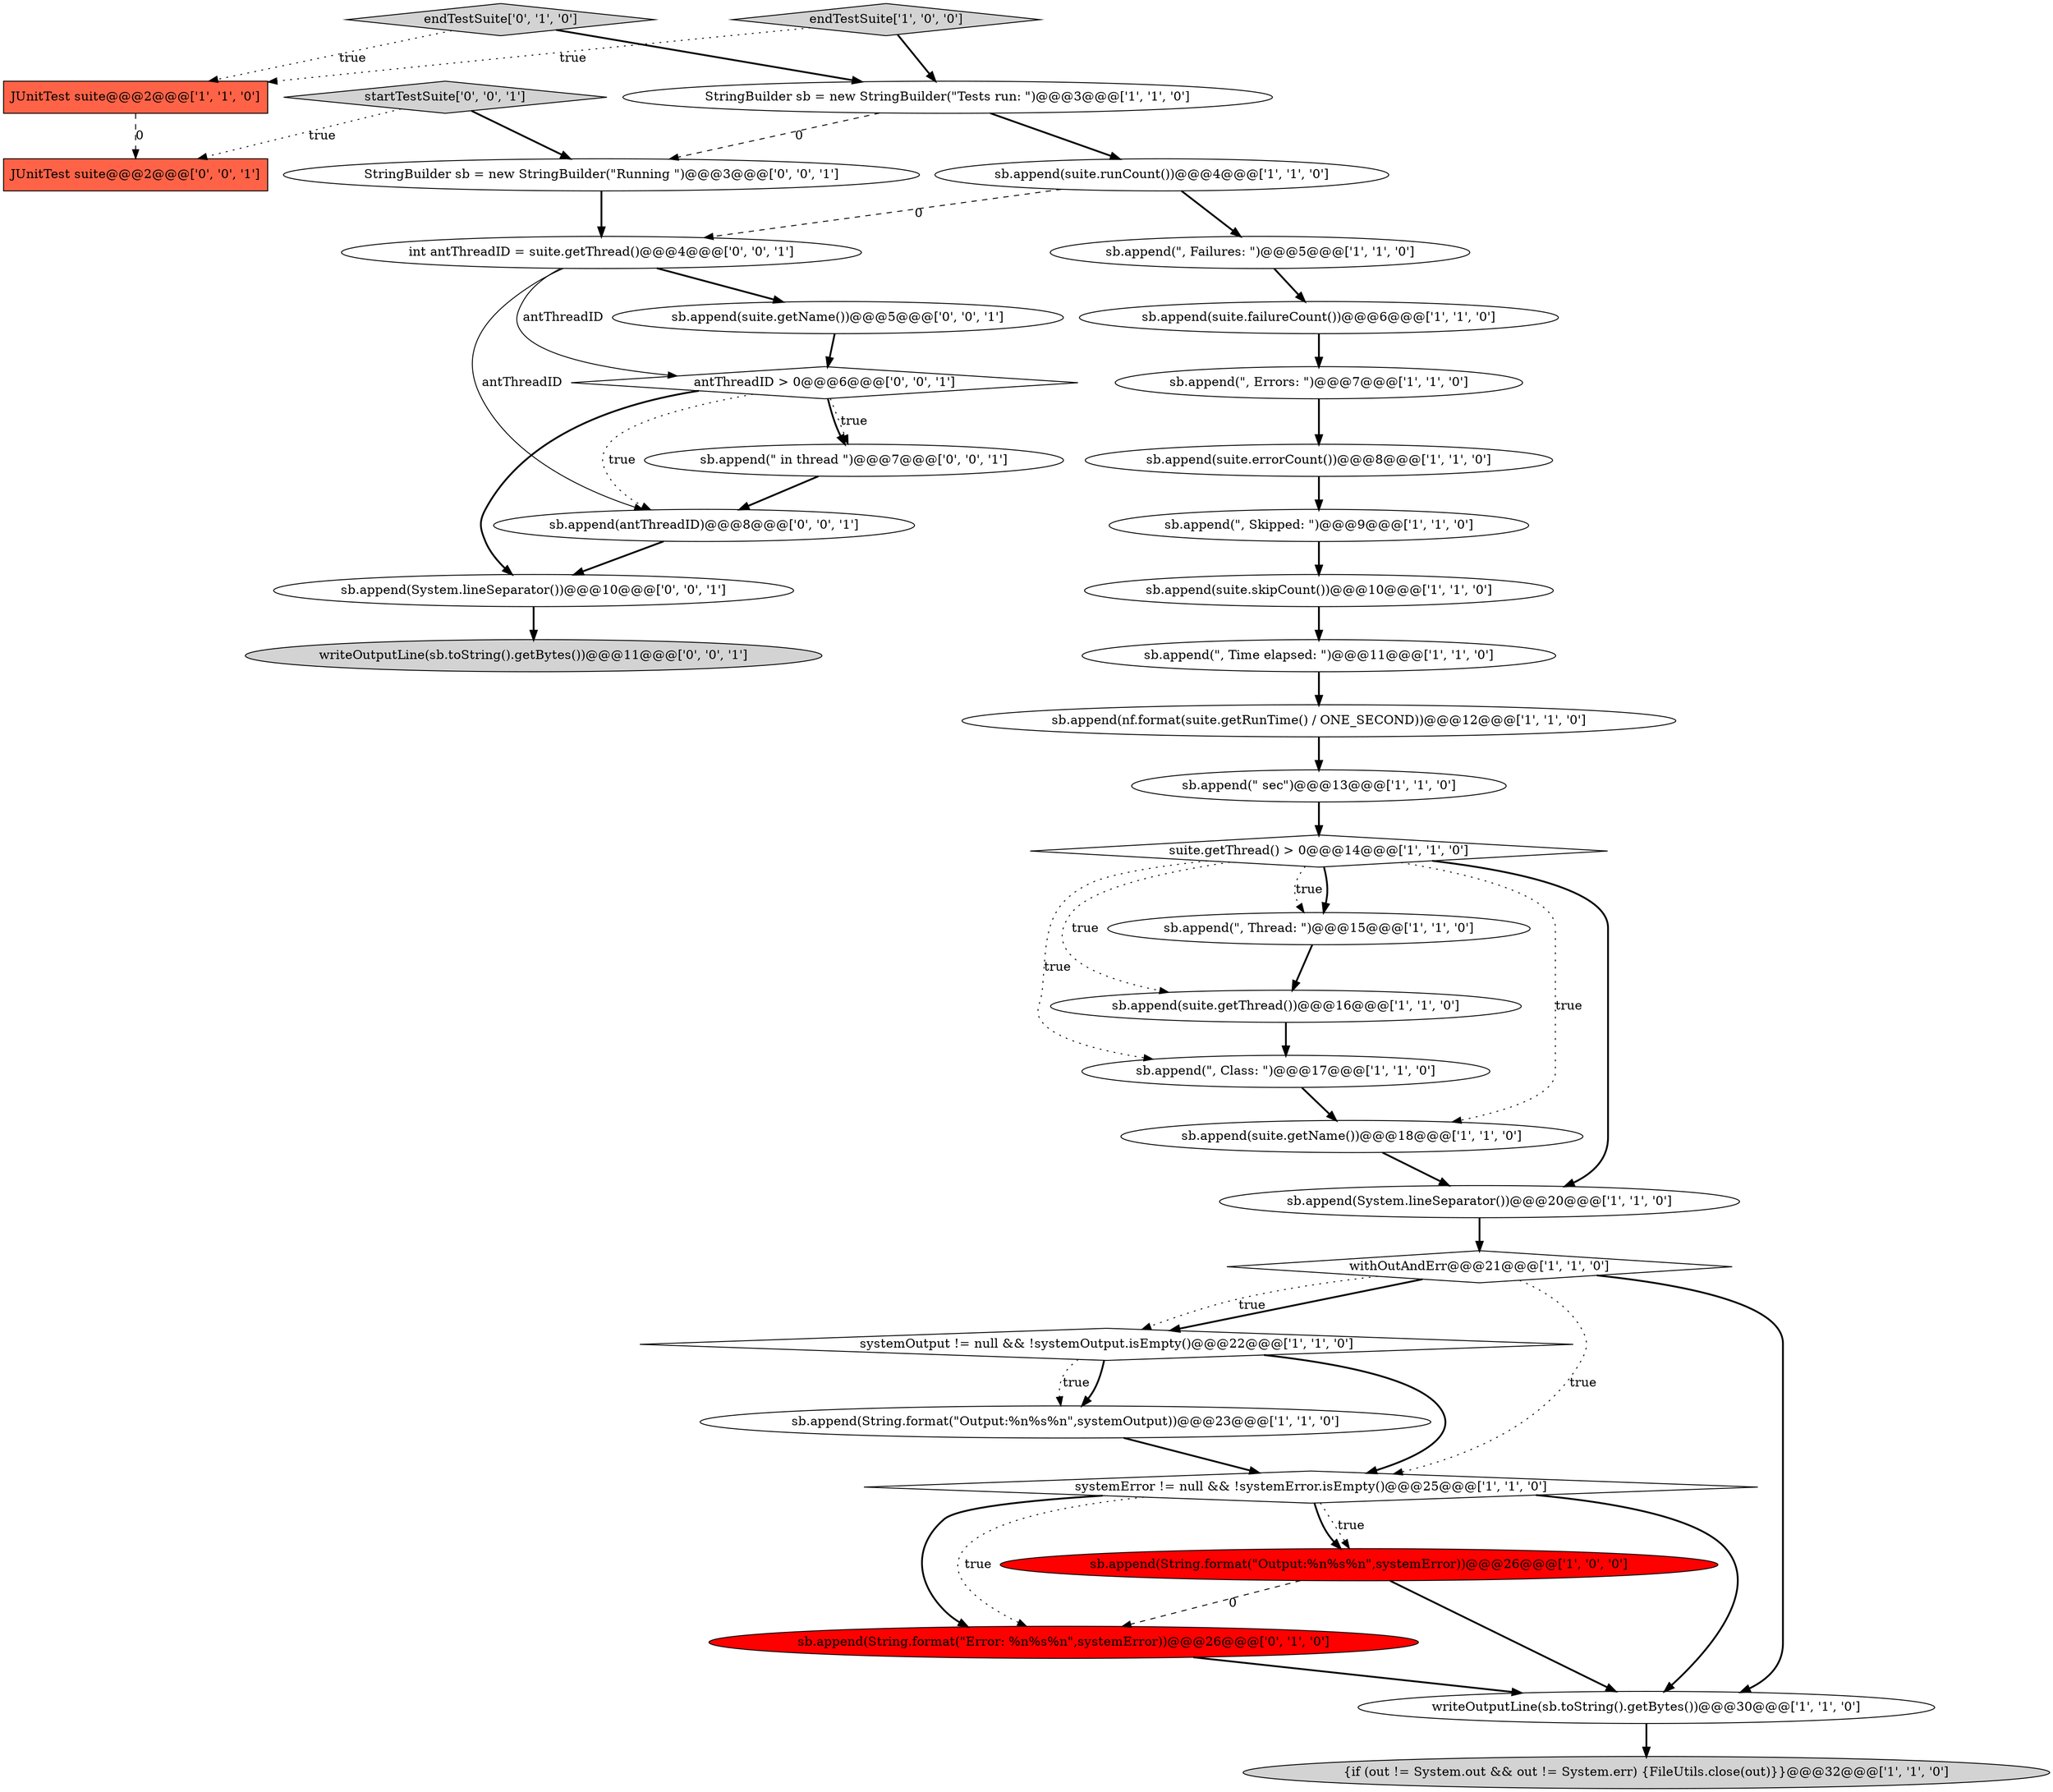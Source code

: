 digraph {
25 [style = filled, label = "sb.append(\", Thread: \")@@@15@@@['1', '1', '0']", fillcolor = white, shape = ellipse image = "AAA0AAABBB1BBB"];
36 [style = filled, label = "sb.append(antThreadID)@@@8@@@['0', '0', '1']", fillcolor = white, shape = ellipse image = "AAA0AAABBB3BBB"];
22 [style = filled, label = "sb.append(\", Class: \")@@@17@@@['1', '1', '0']", fillcolor = white, shape = ellipse image = "AAA0AAABBB1BBB"];
8 [style = filled, label = "sb.append(suite.getName())@@@18@@@['1', '1', '0']", fillcolor = white, shape = ellipse image = "AAA0AAABBB1BBB"];
5 [style = filled, label = "sb.append(String.format(\"Output:%n%s%n\",systemError))@@@26@@@['1', '0', '0']", fillcolor = red, shape = ellipse image = "AAA1AAABBB1BBB"];
34 [style = filled, label = "startTestSuite['0', '0', '1']", fillcolor = lightgray, shape = diamond image = "AAA0AAABBB3BBB"];
20 [style = filled, label = "StringBuilder sb = new StringBuilder(\"Tests run: \")@@@3@@@['1', '1', '0']", fillcolor = white, shape = ellipse image = "AAA0AAABBB1BBB"];
30 [style = filled, label = "antThreadID > 0@@@6@@@['0', '0', '1']", fillcolor = white, shape = diamond image = "AAA0AAABBB3BBB"];
31 [style = filled, label = "sb.append(System.lineSeparator())@@@10@@@['0', '0', '1']", fillcolor = white, shape = ellipse image = "AAA0AAABBB3BBB"];
35 [style = filled, label = "StringBuilder sb = new StringBuilder(\"Running \")@@@3@@@['0', '0', '1']", fillcolor = white, shape = ellipse image = "AAA0AAABBB3BBB"];
11 [style = filled, label = "sb.append(suite.getThread())@@@16@@@['1', '1', '0']", fillcolor = white, shape = ellipse image = "AAA0AAABBB1BBB"];
17 [style = filled, label = "sb.append(\", Errors: \")@@@7@@@['1', '1', '0']", fillcolor = white, shape = ellipse image = "AAA0AAABBB1BBB"];
12 [style = filled, label = "sb.append(\" sec\")@@@13@@@['1', '1', '0']", fillcolor = white, shape = ellipse image = "AAA0AAABBB1BBB"];
9 [style = filled, label = "withOutAndErr@@@21@@@['1', '1', '0']", fillcolor = white, shape = diamond image = "AAA0AAABBB1BBB"];
28 [style = filled, label = "int antThreadID = suite.getThread()@@@4@@@['0', '0', '1']", fillcolor = white, shape = ellipse image = "AAA0AAABBB3BBB"];
27 [style = filled, label = "sb.append(String.format(\"Error: %n%s%n\",systemError))@@@26@@@['0', '1', '0']", fillcolor = red, shape = ellipse image = "AAA1AAABBB2BBB"];
18 [style = filled, label = "systemError != null && !systemError.isEmpty()@@@25@@@['1', '1', '0']", fillcolor = white, shape = diamond image = "AAA0AAABBB1BBB"];
0 [style = filled, label = "sb.append(nf.format(suite.getRunTime() / ONE_SECOND))@@@12@@@['1', '1', '0']", fillcolor = white, shape = ellipse image = "AAA0AAABBB1BBB"];
14 [style = filled, label = "sb.append(String.format(\"Output:%n%s%n\",systemOutput))@@@23@@@['1', '1', '0']", fillcolor = white, shape = ellipse image = "AAA0AAABBB1BBB"];
7 [style = filled, label = "sb.append(suite.failureCount())@@@6@@@['1', '1', '0']", fillcolor = white, shape = ellipse image = "AAA0AAABBB1BBB"];
21 [style = filled, label = "sb.append(suite.runCount())@@@4@@@['1', '1', '0']", fillcolor = white, shape = ellipse image = "AAA0AAABBB1BBB"];
32 [style = filled, label = "sb.append(\" in thread \")@@@7@@@['0', '0', '1']", fillcolor = white, shape = ellipse image = "AAA0AAABBB3BBB"];
37 [style = filled, label = "writeOutputLine(sb.toString().getBytes())@@@11@@@['0', '0', '1']", fillcolor = lightgray, shape = ellipse image = "AAA0AAABBB3BBB"];
19 [style = filled, label = "sb.append(suite.errorCount())@@@8@@@['1', '1', '0']", fillcolor = white, shape = ellipse image = "AAA0AAABBB1BBB"];
29 [style = filled, label = "sb.append(suite.getName())@@@5@@@['0', '0', '1']", fillcolor = white, shape = ellipse image = "AAA0AAABBB3BBB"];
10 [style = filled, label = "sb.append(\", Skipped: \")@@@9@@@['1', '1', '0']", fillcolor = white, shape = ellipse image = "AAA0AAABBB1BBB"];
6 [style = filled, label = "sb.append(\", Failures: \")@@@5@@@['1', '1', '0']", fillcolor = white, shape = ellipse image = "AAA0AAABBB1BBB"];
26 [style = filled, label = "endTestSuite['0', '1', '0']", fillcolor = lightgray, shape = diamond image = "AAA0AAABBB2BBB"];
33 [style = filled, label = "JUnitTest suite@@@2@@@['0', '0', '1']", fillcolor = tomato, shape = box image = "AAA0AAABBB3BBB"];
4 [style = filled, label = "{if (out != System.out && out != System.err) {FileUtils.close(out)}}@@@32@@@['1', '1', '0']", fillcolor = lightgray, shape = ellipse image = "AAA0AAABBB1BBB"];
3 [style = filled, label = "suite.getThread() > 0@@@14@@@['1', '1', '0']", fillcolor = white, shape = diamond image = "AAA0AAABBB1BBB"];
23 [style = filled, label = "systemOutput != null && !systemOutput.isEmpty()@@@22@@@['1', '1', '0']", fillcolor = white, shape = diamond image = "AAA0AAABBB1BBB"];
24 [style = filled, label = "sb.append(suite.skipCount())@@@10@@@['1', '1', '0']", fillcolor = white, shape = ellipse image = "AAA0AAABBB1BBB"];
16 [style = filled, label = "sb.append(System.lineSeparator())@@@20@@@['1', '1', '0']", fillcolor = white, shape = ellipse image = "AAA0AAABBB1BBB"];
1 [style = filled, label = "endTestSuite['1', '0', '0']", fillcolor = lightgray, shape = diamond image = "AAA0AAABBB1BBB"];
15 [style = filled, label = "sb.append(\", Time elapsed: \")@@@11@@@['1', '1', '0']", fillcolor = white, shape = ellipse image = "AAA0AAABBB1BBB"];
2 [style = filled, label = "writeOutputLine(sb.toString().getBytes())@@@30@@@['1', '1', '0']", fillcolor = white, shape = ellipse image = "AAA0AAABBB1BBB"];
13 [style = filled, label = "JUnitTest suite@@@2@@@['1', '1', '0']", fillcolor = tomato, shape = box image = "AAA0AAABBB1BBB"];
3->11 [style = dotted, label="true"];
28->29 [style = bold, label=""];
8->16 [style = bold, label=""];
31->37 [style = bold, label=""];
7->17 [style = bold, label=""];
28->36 [style = solid, label="antThreadID"];
21->6 [style = bold, label=""];
29->30 [style = bold, label=""];
9->2 [style = bold, label=""];
21->28 [style = dashed, label="0"];
3->25 [style = bold, label=""];
10->24 [style = bold, label=""];
0->12 [style = bold, label=""];
36->31 [style = bold, label=""];
1->20 [style = bold, label=""];
19->10 [style = bold, label=""];
30->32 [style = bold, label=""];
26->13 [style = dotted, label="true"];
3->16 [style = bold, label=""];
18->2 [style = bold, label=""];
2->4 [style = bold, label=""];
3->25 [style = dotted, label="true"];
17->19 [style = bold, label=""];
30->36 [style = dotted, label="true"];
23->14 [style = bold, label=""];
22->8 [style = bold, label=""];
9->23 [style = bold, label=""];
20->21 [style = bold, label=""];
35->28 [style = bold, label=""];
1->13 [style = dotted, label="true"];
23->14 [style = dotted, label="true"];
5->2 [style = bold, label=""];
5->27 [style = dashed, label="0"];
20->35 [style = dashed, label="0"];
28->30 [style = solid, label="antThreadID"];
18->27 [style = bold, label=""];
25->11 [style = bold, label=""];
30->31 [style = bold, label=""];
9->23 [style = dotted, label="true"];
18->5 [style = bold, label=""];
15->0 [style = bold, label=""];
3->22 [style = dotted, label="true"];
34->33 [style = dotted, label="true"];
30->32 [style = dotted, label="true"];
11->22 [style = bold, label=""];
13->33 [style = dashed, label="0"];
32->36 [style = bold, label=""];
9->18 [style = dotted, label="true"];
14->18 [style = bold, label=""];
18->5 [style = dotted, label="true"];
12->3 [style = bold, label=""];
34->35 [style = bold, label=""];
6->7 [style = bold, label=""];
3->8 [style = dotted, label="true"];
23->18 [style = bold, label=""];
16->9 [style = bold, label=""];
27->2 [style = bold, label=""];
26->20 [style = bold, label=""];
18->27 [style = dotted, label="true"];
24->15 [style = bold, label=""];
}
